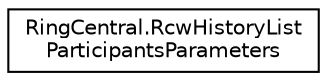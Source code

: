 digraph "Graphical Class Hierarchy"
{
 // LATEX_PDF_SIZE
  edge [fontname="Helvetica",fontsize="10",labelfontname="Helvetica",labelfontsize="10"];
  node [fontname="Helvetica",fontsize="10",shape=record];
  rankdir="LR";
  Node0 [label="RingCentral.RcwHistoryList\lParticipantsParameters",height=0.2,width=0.4,color="black", fillcolor="white", style="filled",URL="$classRingCentral_1_1RcwHistoryListParticipantsParameters.html",tooltip="Query parameters for operation rcwHistoryListParticipants"];
}
